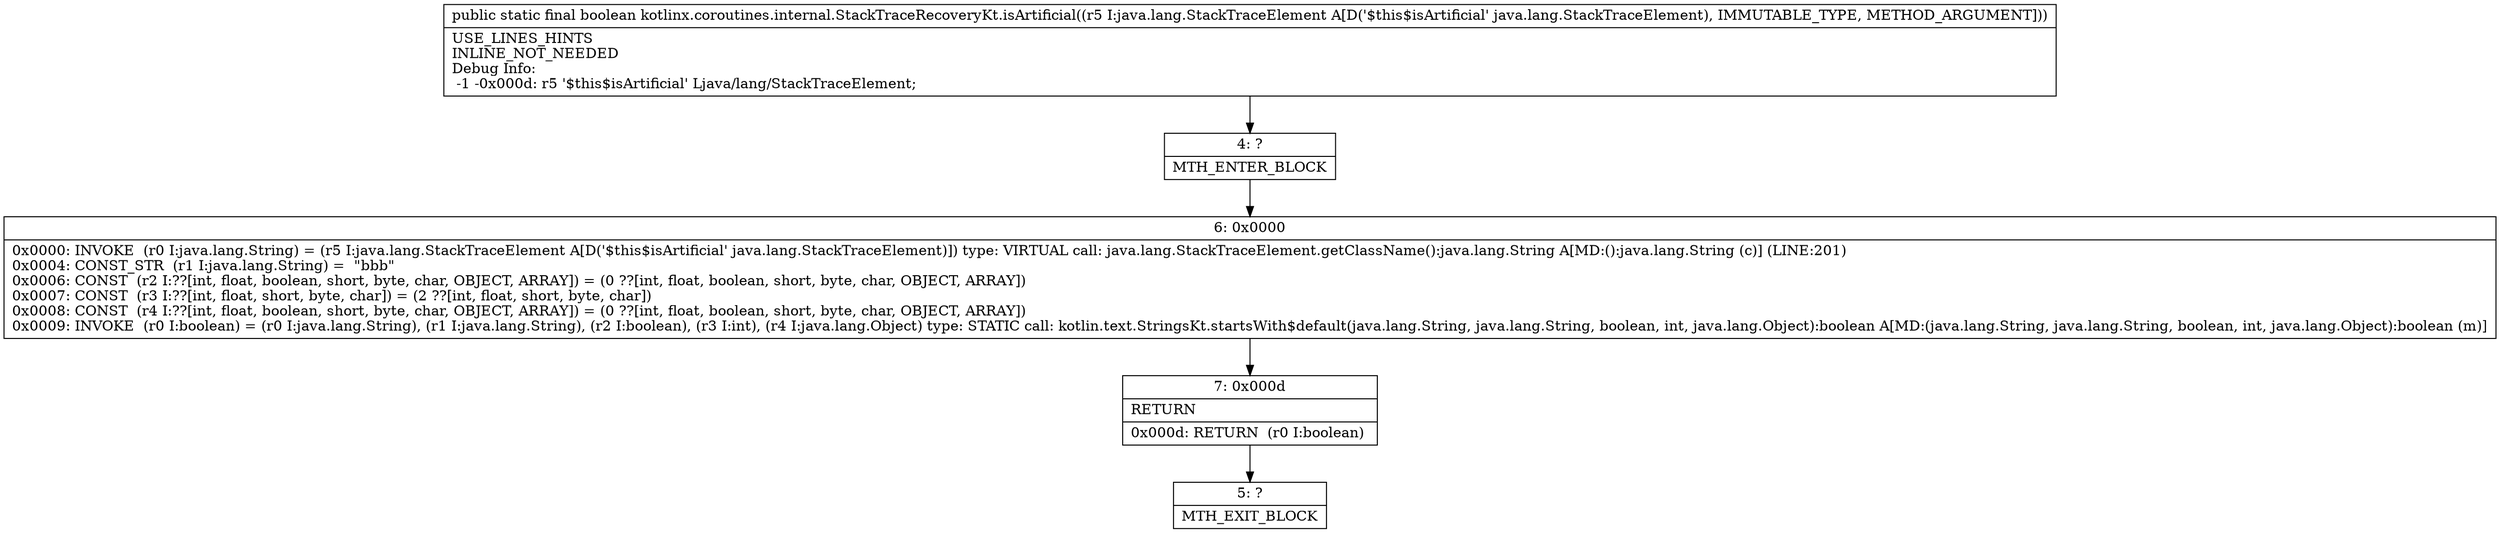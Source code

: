 digraph "CFG forkotlinx.coroutines.internal.StackTraceRecoveryKt.isArtificial(Ljava\/lang\/StackTraceElement;)Z" {
Node_4 [shape=record,label="{4\:\ ?|MTH_ENTER_BLOCK\l}"];
Node_6 [shape=record,label="{6\:\ 0x0000|0x0000: INVOKE  (r0 I:java.lang.String) = (r5 I:java.lang.StackTraceElement A[D('$this$isArtificial' java.lang.StackTraceElement)]) type: VIRTUAL call: java.lang.StackTraceElement.getClassName():java.lang.String A[MD:():java.lang.String (c)] (LINE:201)\l0x0004: CONST_STR  (r1 I:java.lang.String) =  \"bbb\" \l0x0006: CONST  (r2 I:??[int, float, boolean, short, byte, char, OBJECT, ARRAY]) = (0 ??[int, float, boolean, short, byte, char, OBJECT, ARRAY]) \l0x0007: CONST  (r3 I:??[int, float, short, byte, char]) = (2 ??[int, float, short, byte, char]) \l0x0008: CONST  (r4 I:??[int, float, boolean, short, byte, char, OBJECT, ARRAY]) = (0 ??[int, float, boolean, short, byte, char, OBJECT, ARRAY]) \l0x0009: INVOKE  (r0 I:boolean) = (r0 I:java.lang.String), (r1 I:java.lang.String), (r2 I:boolean), (r3 I:int), (r4 I:java.lang.Object) type: STATIC call: kotlin.text.StringsKt.startsWith$default(java.lang.String, java.lang.String, boolean, int, java.lang.Object):boolean A[MD:(java.lang.String, java.lang.String, boolean, int, java.lang.Object):boolean (m)]\l}"];
Node_7 [shape=record,label="{7\:\ 0x000d|RETURN\l|0x000d: RETURN  (r0 I:boolean) \l}"];
Node_5 [shape=record,label="{5\:\ ?|MTH_EXIT_BLOCK\l}"];
MethodNode[shape=record,label="{public static final boolean kotlinx.coroutines.internal.StackTraceRecoveryKt.isArtificial((r5 I:java.lang.StackTraceElement A[D('$this$isArtificial' java.lang.StackTraceElement), IMMUTABLE_TYPE, METHOD_ARGUMENT]))  | USE_LINES_HINTS\lINLINE_NOT_NEEDED\lDebug Info:\l  \-1 \-0x000d: r5 '$this$isArtificial' Ljava\/lang\/StackTraceElement;\l}"];
MethodNode -> Node_4;Node_4 -> Node_6;
Node_6 -> Node_7;
Node_7 -> Node_5;
}

